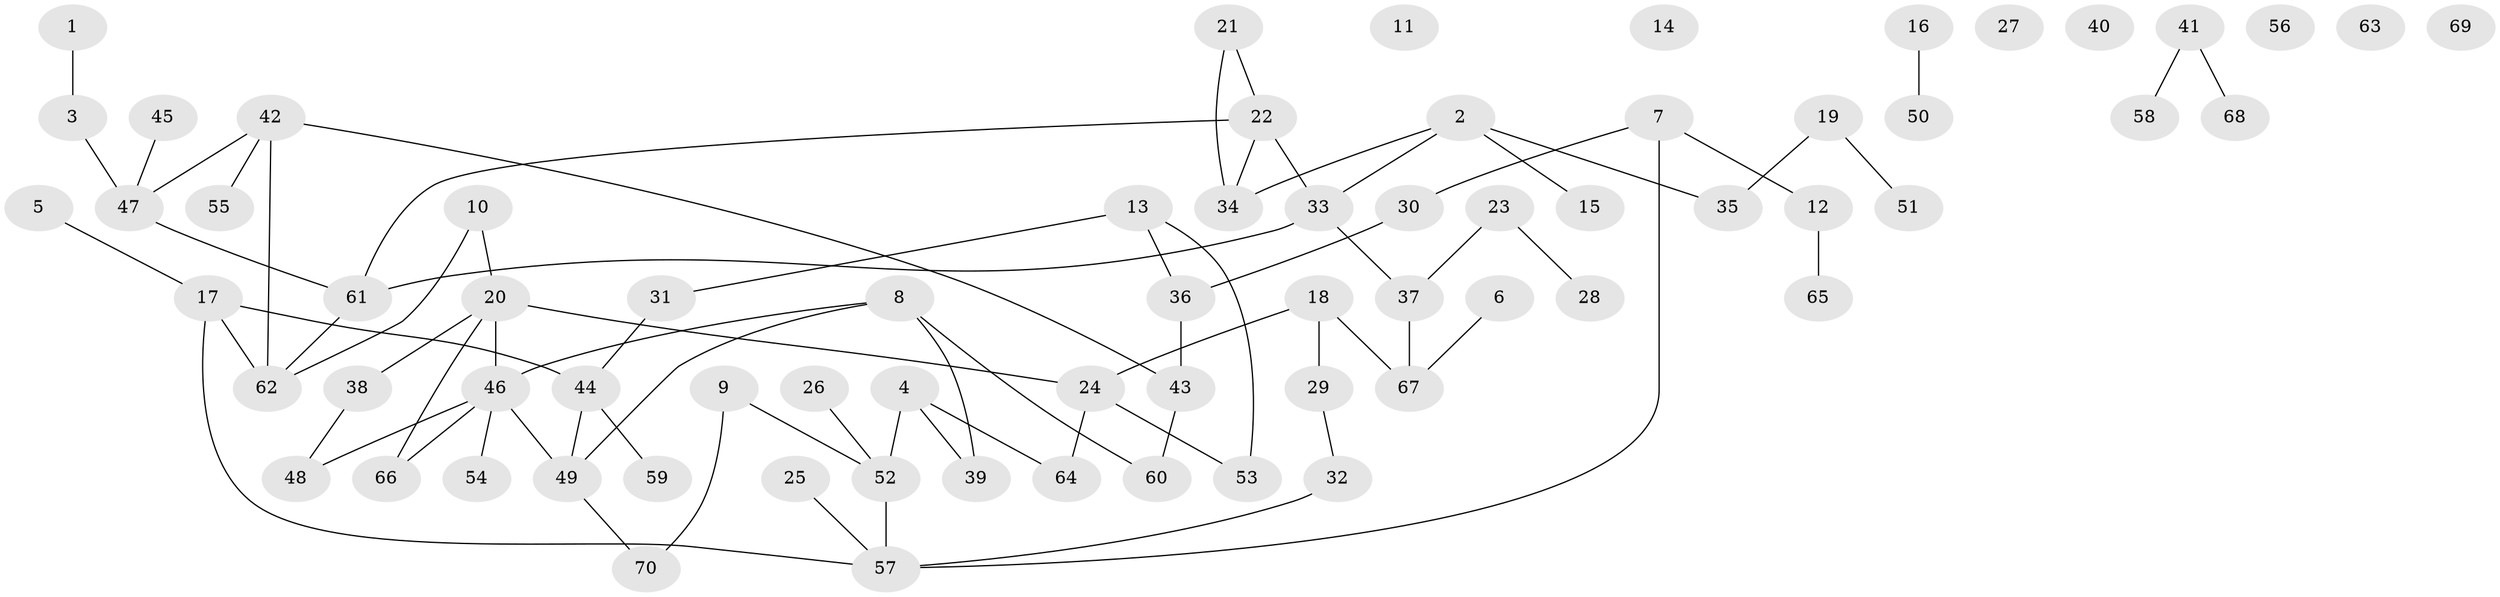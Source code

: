 // coarse degree distribution, {1: 0.20689655172413793, 2: 0.13793103448275862, 3: 0.13793103448275862, 8: 0.034482758620689655, 6: 0.06896551724137931, 4: 0.034482758620689655, 0: 0.3103448275862069, 5: 0.06896551724137931}
// Generated by graph-tools (version 1.1) at 2025/16/03/04/25 18:16:30]
// undirected, 70 vertices, 77 edges
graph export_dot {
graph [start="1"]
  node [color=gray90,style=filled];
  1;
  2;
  3;
  4;
  5;
  6;
  7;
  8;
  9;
  10;
  11;
  12;
  13;
  14;
  15;
  16;
  17;
  18;
  19;
  20;
  21;
  22;
  23;
  24;
  25;
  26;
  27;
  28;
  29;
  30;
  31;
  32;
  33;
  34;
  35;
  36;
  37;
  38;
  39;
  40;
  41;
  42;
  43;
  44;
  45;
  46;
  47;
  48;
  49;
  50;
  51;
  52;
  53;
  54;
  55;
  56;
  57;
  58;
  59;
  60;
  61;
  62;
  63;
  64;
  65;
  66;
  67;
  68;
  69;
  70;
  1 -- 3;
  2 -- 15;
  2 -- 33;
  2 -- 34;
  2 -- 35;
  3 -- 47;
  4 -- 39;
  4 -- 52;
  4 -- 64;
  5 -- 17;
  6 -- 67;
  7 -- 12;
  7 -- 30;
  7 -- 57;
  8 -- 39;
  8 -- 46;
  8 -- 49;
  8 -- 60;
  9 -- 52;
  9 -- 70;
  10 -- 20;
  10 -- 62;
  12 -- 65;
  13 -- 31;
  13 -- 36;
  13 -- 53;
  16 -- 50;
  17 -- 44;
  17 -- 57;
  17 -- 62;
  18 -- 24;
  18 -- 29;
  18 -- 67;
  19 -- 35;
  19 -- 51;
  20 -- 24;
  20 -- 38;
  20 -- 46;
  20 -- 66;
  21 -- 22;
  21 -- 34;
  22 -- 33;
  22 -- 34;
  22 -- 61;
  23 -- 28;
  23 -- 37;
  24 -- 53;
  24 -- 64;
  25 -- 57;
  26 -- 52;
  29 -- 32;
  30 -- 36;
  31 -- 44;
  32 -- 57;
  33 -- 37;
  33 -- 61;
  36 -- 43;
  37 -- 67;
  38 -- 48;
  41 -- 58;
  41 -- 68;
  42 -- 43;
  42 -- 47;
  42 -- 55;
  42 -- 62;
  43 -- 60;
  44 -- 49;
  44 -- 59;
  45 -- 47;
  46 -- 48;
  46 -- 49;
  46 -- 54;
  46 -- 66;
  47 -- 61;
  49 -- 70;
  52 -- 57;
  61 -- 62;
}
